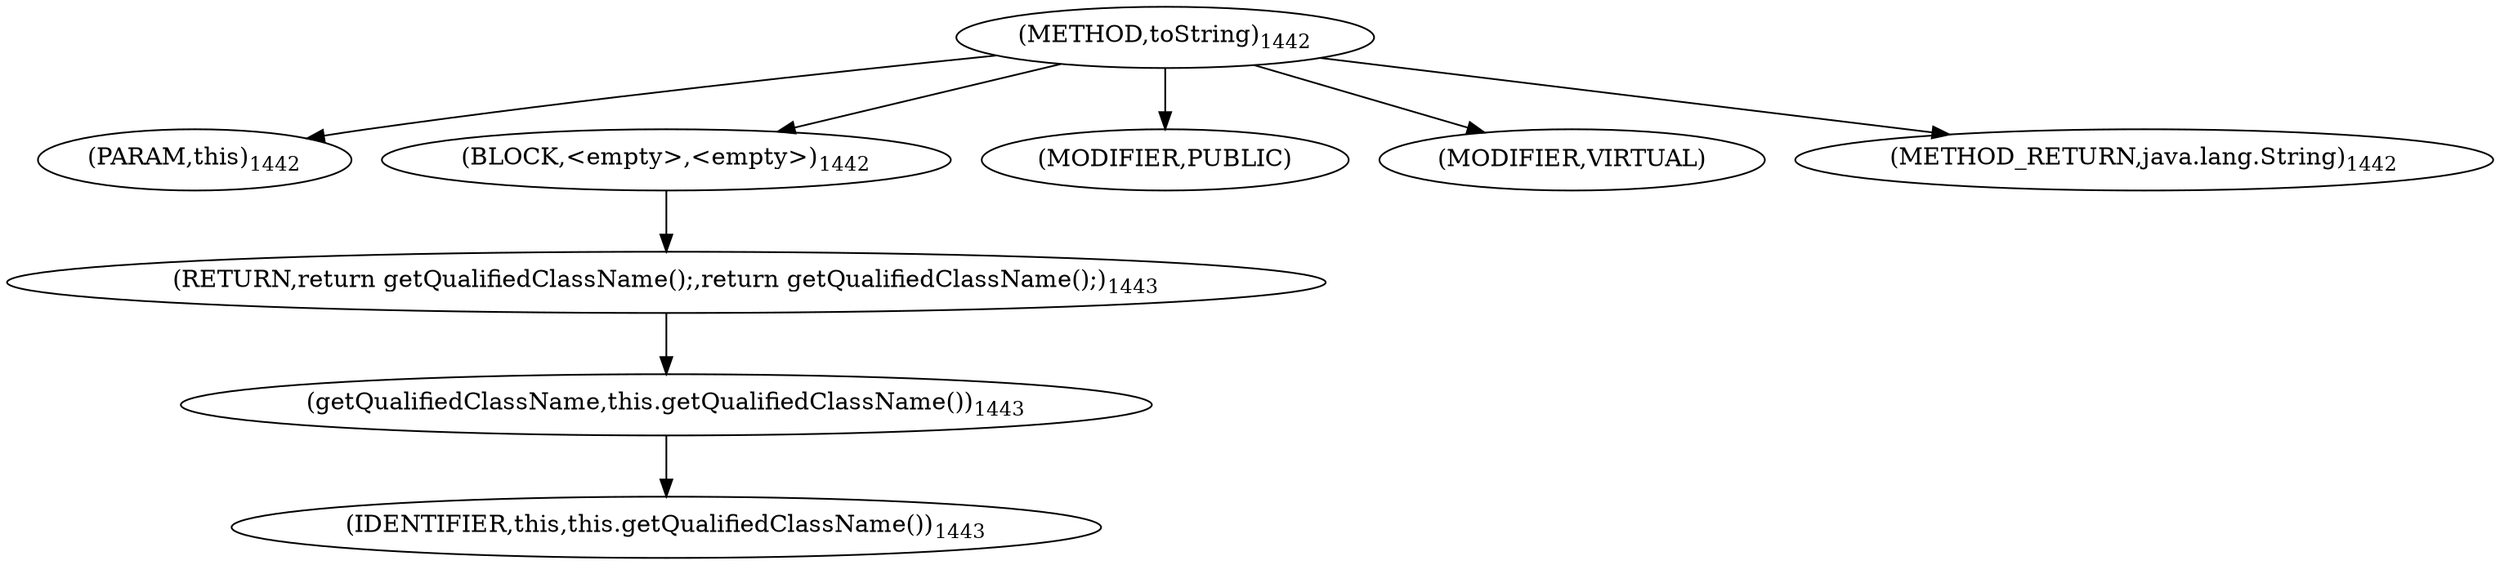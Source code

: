 digraph "toString" {  
"3525" [label = <(METHOD,toString)<SUB>1442</SUB>> ]
"185" [label = <(PARAM,this)<SUB>1442</SUB>> ]
"3526" [label = <(BLOCK,&lt;empty&gt;,&lt;empty&gt;)<SUB>1442</SUB>> ]
"3527" [label = <(RETURN,return getQualifiedClassName();,return getQualifiedClassName();)<SUB>1443</SUB>> ]
"3528" [label = <(getQualifiedClassName,this.getQualifiedClassName())<SUB>1443</SUB>> ]
"184" [label = <(IDENTIFIER,this,this.getQualifiedClassName())<SUB>1443</SUB>> ]
"3529" [label = <(MODIFIER,PUBLIC)> ]
"3530" [label = <(MODIFIER,VIRTUAL)> ]
"3531" [label = <(METHOD_RETURN,java.lang.String)<SUB>1442</SUB>> ]
  "3525" -> "185" 
  "3525" -> "3526" 
  "3525" -> "3529" 
  "3525" -> "3530" 
  "3525" -> "3531" 
  "3526" -> "3527" 
  "3527" -> "3528" 
  "3528" -> "184" 
}
